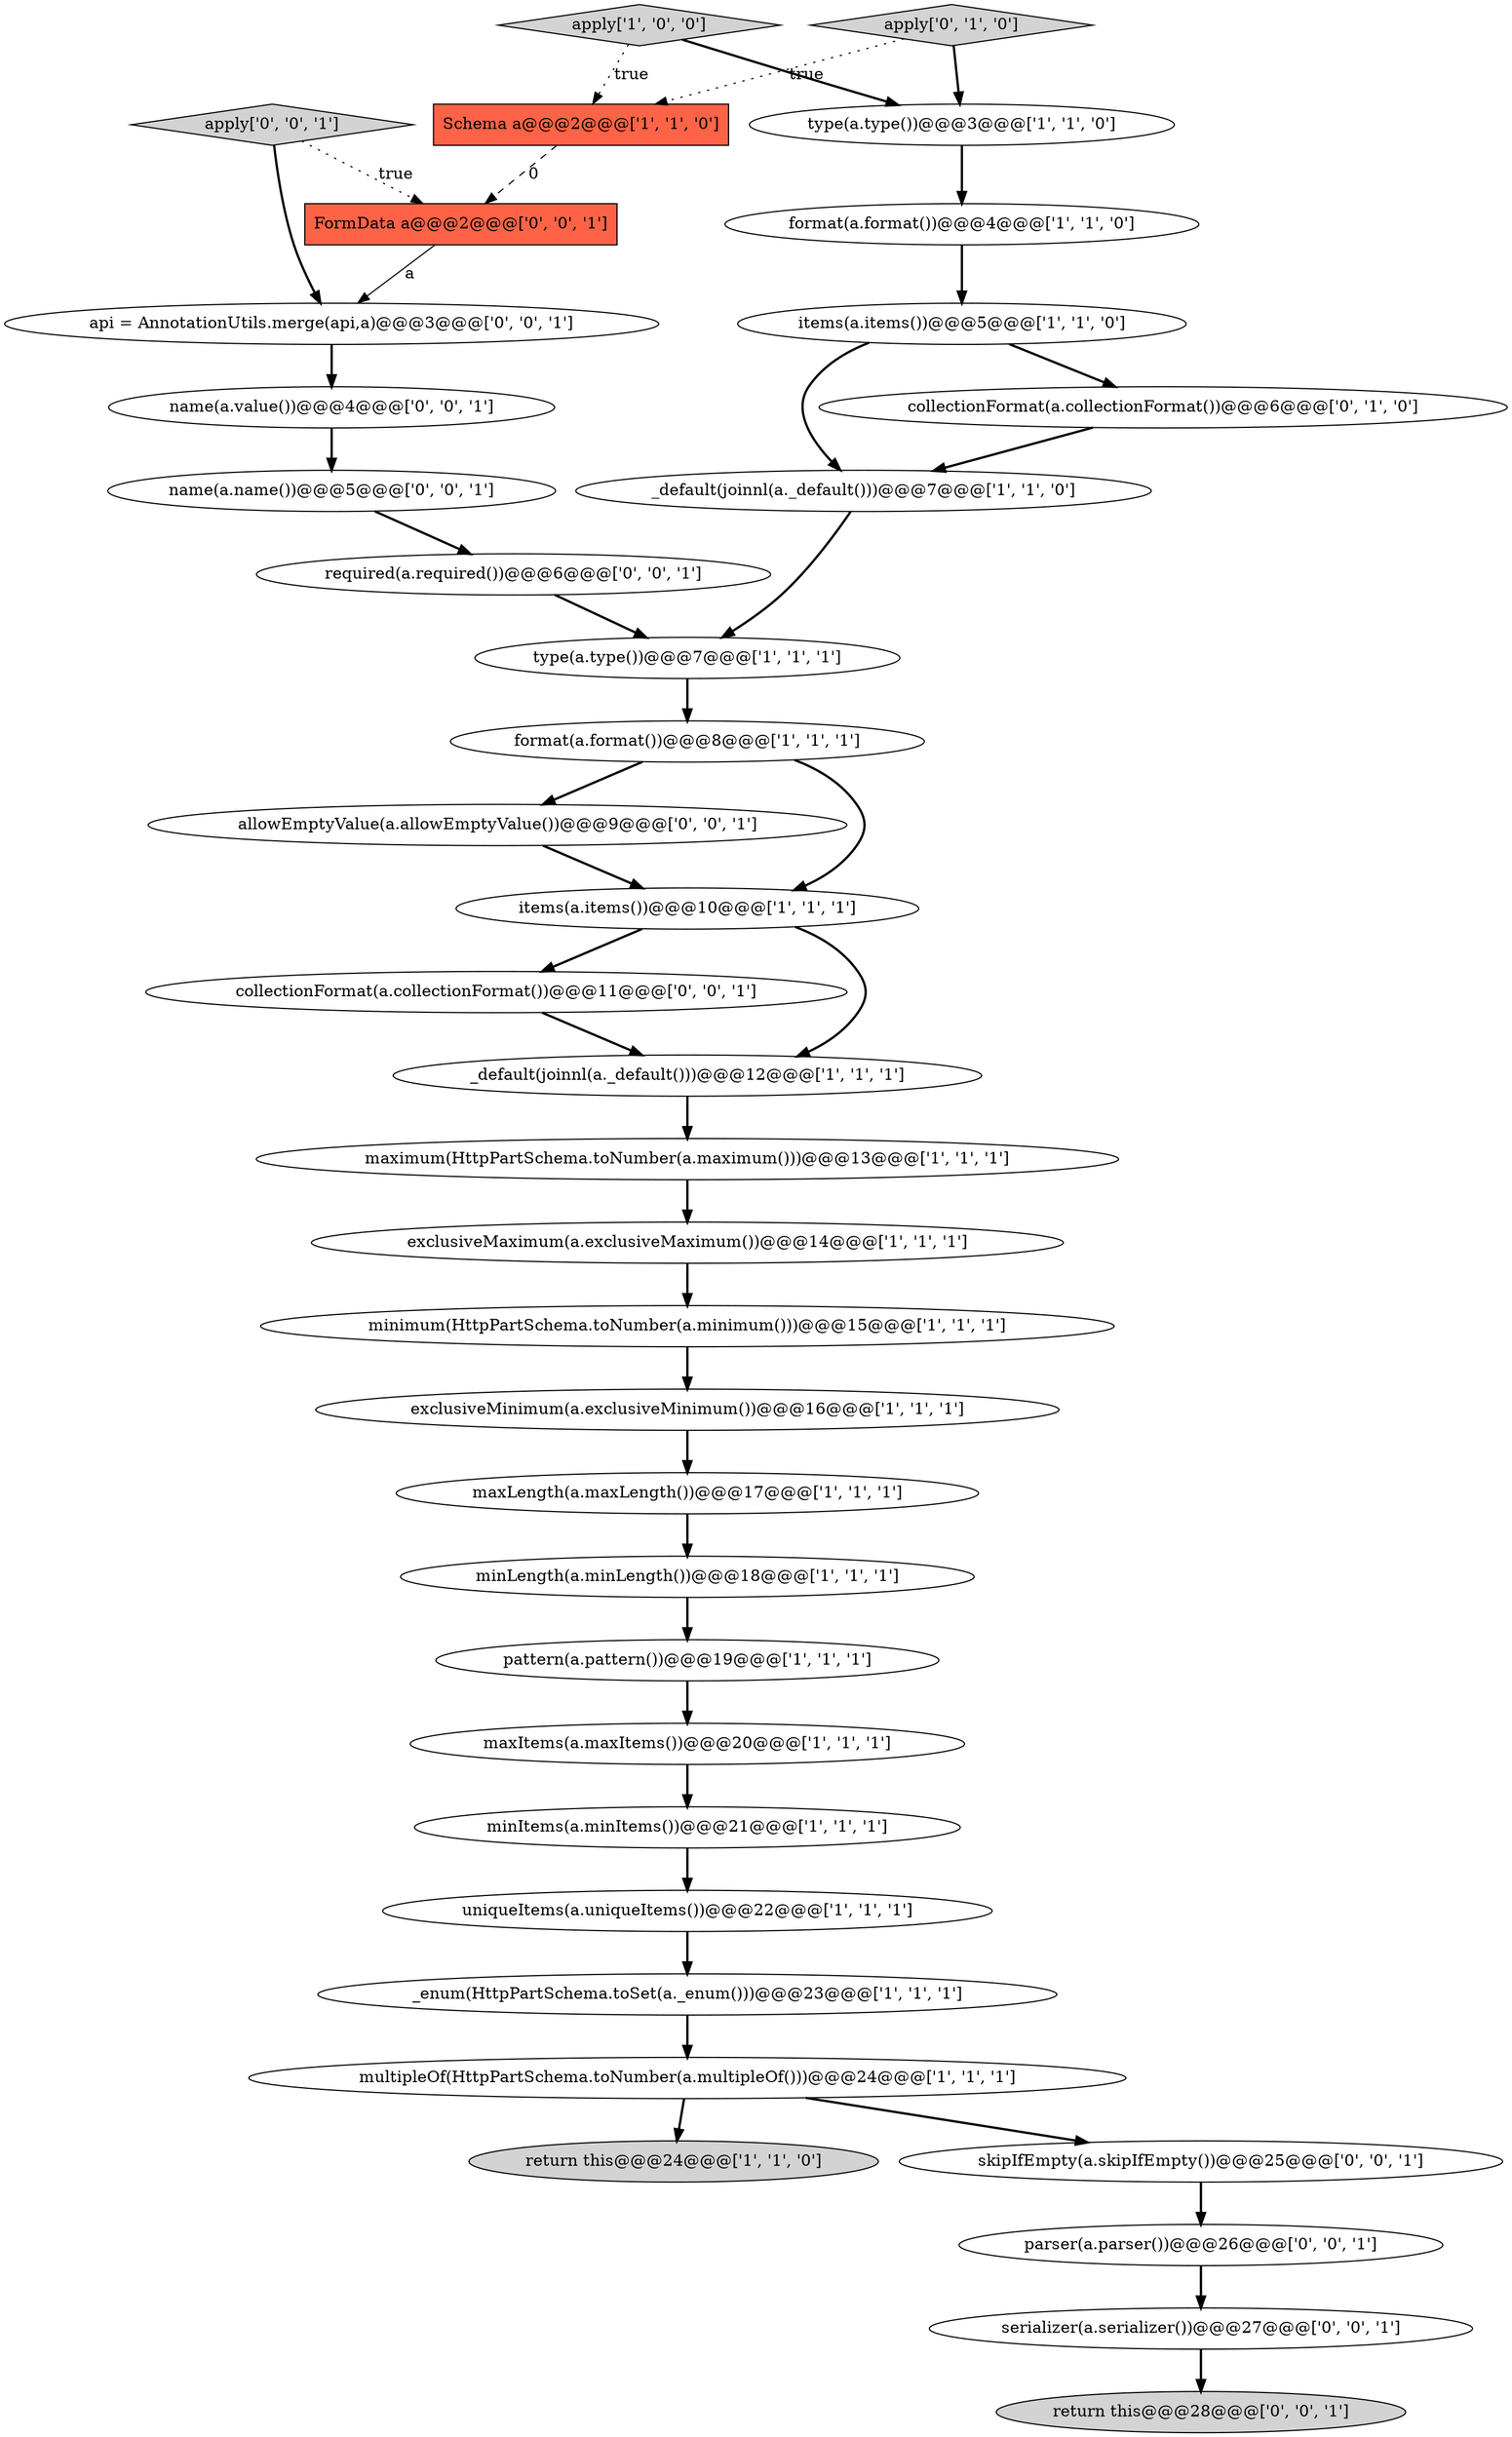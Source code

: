 digraph {
21 [style = filled, label = "minimum(HttpPartSchema.toNumber(a.minimum()))@@@15@@@['1', '1', '1']", fillcolor = white, shape = ellipse image = "AAA0AAABBB1BBB"];
26 [style = filled, label = "parser(a.parser())@@@26@@@['0', '0', '1']", fillcolor = white, shape = ellipse image = "AAA0AAABBB3BBB"];
4 [style = filled, label = "maxLength(a.maxLength())@@@17@@@['1', '1', '1']", fillcolor = white, shape = ellipse image = "AAA0AAABBB1BBB"];
7 [style = filled, label = "format(a.format())@@@4@@@['1', '1', '0']", fillcolor = white, shape = ellipse image = "AAA0AAABBB1BBB"];
15 [style = filled, label = "multipleOf(HttpPartSchema.toNumber(a.multipleOf()))@@@24@@@['1', '1', '1']", fillcolor = white, shape = ellipse image = "AAA0AAABBB1BBB"];
32 [style = filled, label = "FormData a@@@2@@@['0', '0', '1']", fillcolor = tomato, shape = box image = "AAA0AAABBB3BBB"];
12 [style = filled, label = "_default(joinnl(a._default()))@@@7@@@['1', '1', '0']", fillcolor = white, shape = ellipse image = "AAA0AAABBB1BBB"];
27 [style = filled, label = "collectionFormat(a.collectionFormat())@@@11@@@['0', '0', '1']", fillcolor = white, shape = ellipse image = "AAA0AAABBB3BBB"];
0 [style = filled, label = "minItems(a.minItems())@@@21@@@['1', '1', '1']", fillcolor = white, shape = ellipse image = "AAA0AAABBB1BBB"];
19 [style = filled, label = "maxItems(a.maxItems())@@@20@@@['1', '1', '1']", fillcolor = white, shape = ellipse image = "AAA0AAABBB1BBB"];
29 [style = filled, label = "serializer(a.serializer())@@@27@@@['0', '0', '1']", fillcolor = white, shape = ellipse image = "AAA0AAABBB3BBB"];
17 [style = filled, label = "return this@@@24@@@['1', '1', '0']", fillcolor = lightgray, shape = ellipse image = "AAA0AAABBB1BBB"];
36 [style = filled, label = "apply['0', '0', '1']", fillcolor = lightgray, shape = diamond image = "AAA0AAABBB3BBB"];
20 [style = filled, label = "apply['1', '0', '0']", fillcolor = lightgray, shape = diamond image = "AAA0AAABBB1BBB"];
23 [style = filled, label = "apply['0', '1', '0']", fillcolor = lightgray, shape = diamond image = "AAA0AAABBB2BBB"];
3 [style = filled, label = "_default(joinnl(a._default()))@@@12@@@['1', '1', '1']", fillcolor = white, shape = ellipse image = "AAA0AAABBB1BBB"];
28 [style = filled, label = "required(a.required())@@@6@@@['0', '0', '1']", fillcolor = white, shape = ellipse image = "AAA0AAABBB3BBB"];
34 [style = filled, label = "return this@@@28@@@['0', '0', '1']", fillcolor = lightgray, shape = ellipse image = "AAA0AAABBB3BBB"];
11 [style = filled, label = "type(a.type())@@@7@@@['1', '1', '1']", fillcolor = white, shape = ellipse image = "AAA0AAABBB1BBB"];
14 [style = filled, label = "pattern(a.pattern())@@@19@@@['1', '1', '1']", fillcolor = white, shape = ellipse image = "AAA0AAABBB1BBB"];
6 [style = filled, label = "maximum(HttpPartSchema.toNumber(a.maximum()))@@@13@@@['1', '1', '1']", fillcolor = white, shape = ellipse image = "AAA0AAABBB1BBB"];
10 [style = filled, label = "items(a.items())@@@10@@@['1', '1', '1']", fillcolor = white, shape = ellipse image = "AAA0AAABBB1BBB"];
16 [style = filled, label = "minLength(a.minLength())@@@18@@@['1', '1', '1']", fillcolor = white, shape = ellipse image = "AAA0AAABBB1BBB"];
22 [style = filled, label = "exclusiveMinimum(a.exclusiveMinimum())@@@16@@@['1', '1', '1']", fillcolor = white, shape = ellipse image = "AAA0AAABBB1BBB"];
5 [style = filled, label = "uniqueItems(a.uniqueItems())@@@22@@@['1', '1', '1']", fillcolor = white, shape = ellipse image = "AAA0AAABBB1BBB"];
35 [style = filled, label = "name(a.value())@@@4@@@['0', '0', '1']", fillcolor = white, shape = ellipse image = "AAA0AAABBB3BBB"];
1 [style = filled, label = "exclusiveMaximum(a.exclusiveMaximum())@@@14@@@['1', '1', '1']", fillcolor = white, shape = ellipse image = "AAA0AAABBB1BBB"];
33 [style = filled, label = "name(a.name())@@@5@@@['0', '0', '1']", fillcolor = white, shape = ellipse image = "AAA0AAABBB3BBB"];
2 [style = filled, label = "_enum(HttpPartSchema.toSet(a._enum()))@@@23@@@['1', '1', '1']", fillcolor = white, shape = ellipse image = "AAA0AAABBB1BBB"];
8 [style = filled, label = "items(a.items())@@@5@@@['1', '1', '0']", fillcolor = white, shape = ellipse image = "AAA0AAABBB1BBB"];
18 [style = filled, label = "type(a.type())@@@3@@@['1', '1', '0']", fillcolor = white, shape = ellipse image = "AAA0AAABBB1BBB"];
30 [style = filled, label = "api = AnnotationUtils.merge(api,a)@@@3@@@['0', '0', '1']", fillcolor = white, shape = ellipse image = "AAA0AAABBB3BBB"];
31 [style = filled, label = "skipIfEmpty(a.skipIfEmpty())@@@25@@@['0', '0', '1']", fillcolor = white, shape = ellipse image = "AAA0AAABBB3BBB"];
9 [style = filled, label = "Schema a@@@2@@@['1', '1', '0']", fillcolor = tomato, shape = box image = "AAA0AAABBB1BBB"];
25 [style = filled, label = "allowEmptyValue(a.allowEmptyValue())@@@9@@@['0', '0', '1']", fillcolor = white, shape = ellipse image = "AAA0AAABBB3BBB"];
13 [style = filled, label = "format(a.format())@@@8@@@['1', '1', '1']", fillcolor = white, shape = ellipse image = "AAA0AAABBB1BBB"];
24 [style = filled, label = "collectionFormat(a.collectionFormat())@@@6@@@['0', '1', '0']", fillcolor = white, shape = ellipse image = "AAA1AAABBB2BBB"];
5->2 [style = bold, label=""];
35->33 [style = bold, label=""];
7->8 [style = bold, label=""];
8->12 [style = bold, label=""];
21->22 [style = bold, label=""];
4->16 [style = bold, label=""];
27->3 [style = bold, label=""];
36->30 [style = bold, label=""];
25->10 [style = bold, label=""];
20->18 [style = bold, label=""];
1->21 [style = bold, label=""];
13->25 [style = bold, label=""];
36->32 [style = dotted, label="true"];
10->27 [style = bold, label=""];
15->31 [style = bold, label=""];
19->0 [style = bold, label=""];
14->19 [style = bold, label=""];
32->30 [style = solid, label="a"];
31->26 [style = bold, label=""];
23->9 [style = dotted, label="true"];
33->28 [style = bold, label=""];
10->3 [style = bold, label=""];
3->6 [style = bold, label=""];
29->34 [style = bold, label=""];
9->32 [style = dashed, label="0"];
16->14 [style = bold, label=""];
22->4 [style = bold, label=""];
11->13 [style = bold, label=""];
23->18 [style = bold, label=""];
24->12 [style = bold, label=""];
12->11 [style = bold, label=""];
30->35 [style = bold, label=""];
8->24 [style = bold, label=""];
0->5 [style = bold, label=""];
13->10 [style = bold, label=""];
28->11 [style = bold, label=""];
20->9 [style = dotted, label="true"];
6->1 [style = bold, label=""];
2->15 [style = bold, label=""];
26->29 [style = bold, label=""];
18->7 [style = bold, label=""];
15->17 [style = bold, label=""];
}
